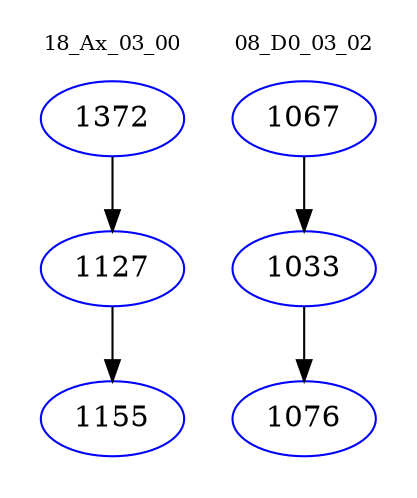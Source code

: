 digraph{
subgraph cluster_0 {
color = white
label = "18_Ax_03_00";
fontsize=10;
T0_1372 [label="1372", color="blue"]
T0_1372 -> T0_1127 [color="black"]
T0_1127 [label="1127", color="blue"]
T0_1127 -> T0_1155 [color="black"]
T0_1155 [label="1155", color="blue"]
}
subgraph cluster_1 {
color = white
label = "08_D0_03_02";
fontsize=10;
T1_1067 [label="1067", color="blue"]
T1_1067 -> T1_1033 [color="black"]
T1_1033 [label="1033", color="blue"]
T1_1033 -> T1_1076 [color="black"]
T1_1076 [label="1076", color="blue"]
}
}
